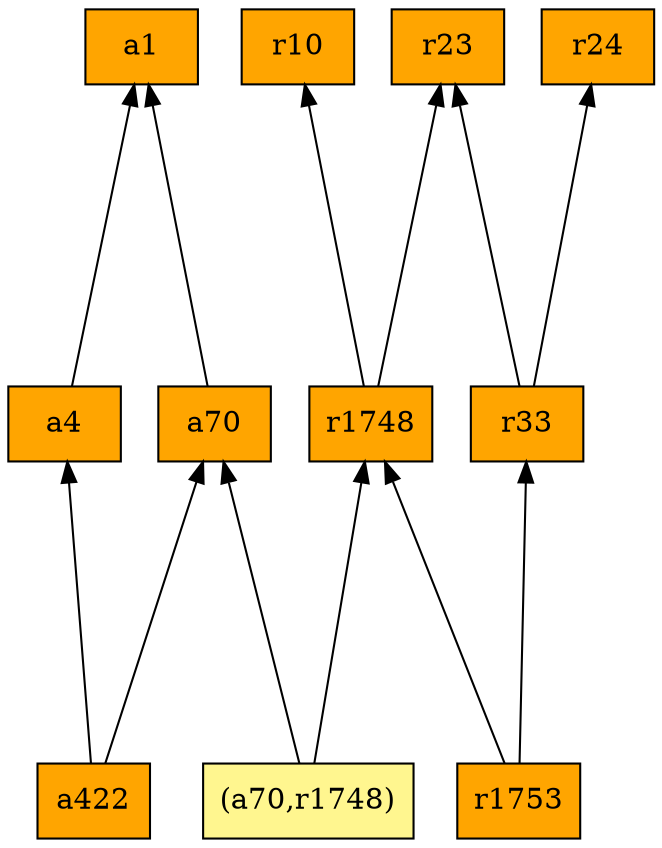 digraph G {
rankdir=BT;ranksep="2.0";
"a1" [shape=record,fillcolor=orange,style=filled,label="{a1}"];
"(a70,r1748)" [shape=record,fillcolor=khaki1,style=filled,label="{(a70,r1748)}"];
"a4" [shape=record,fillcolor=orange,style=filled,label="{a4}"];
"a70" [shape=record,fillcolor=orange,style=filled,label="{a70}"];
"r24" [shape=record,fillcolor=orange,style=filled,label="{r24}"];
"r23" [shape=record,fillcolor=orange,style=filled,label="{r23}"];
"r33" [shape=record,fillcolor=orange,style=filled,label="{r33}"];
"r1748" [shape=record,fillcolor=orange,style=filled,label="{r1748}"];
"r1753" [shape=record,fillcolor=orange,style=filled,label="{r1753}"];
"a422" [shape=record,fillcolor=orange,style=filled,label="{a422}"];
"r10" [shape=record,fillcolor=orange,style=filled,label="{r10}"];
"(a70,r1748)" -> "r1748"
"(a70,r1748)" -> "a70"
"a4" -> "a1"
"a70" -> "a1"
"r33" -> "r24"
"r33" -> "r23"
"r1748" -> "r23"
"r1748" -> "r10"
"r1753" -> "r33"
"r1753" -> "r1748"
"a422" -> "a4"
"a422" -> "a70"
}